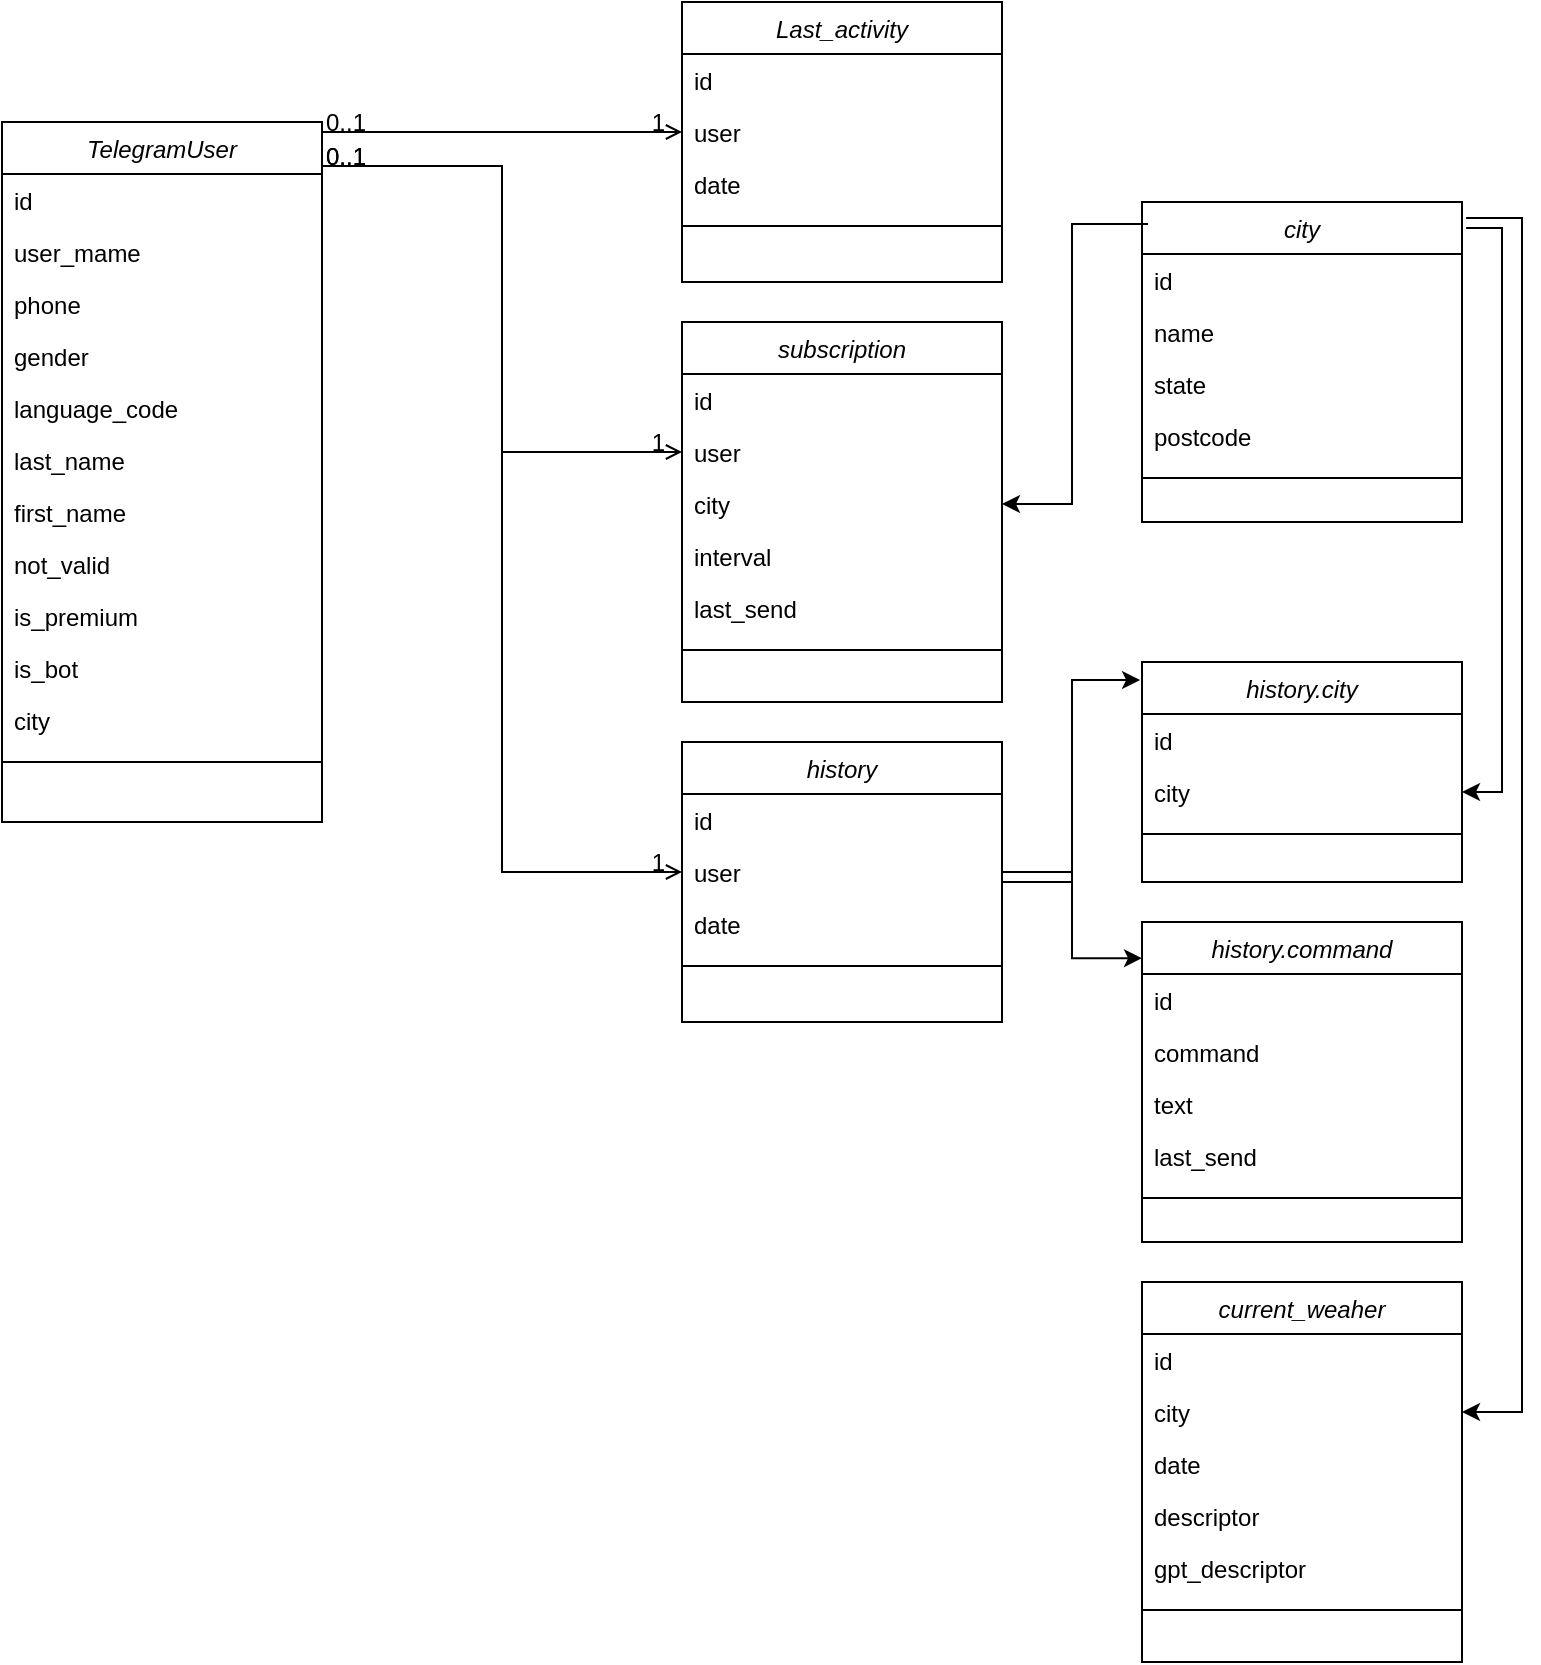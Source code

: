<mxfile version="22.1.17" type="device">
  <diagram id="C5RBs43oDa-KdzZeNtuy" name="Page-1">
    <mxGraphModel dx="1434" dy="841" grid="1" gridSize="10" guides="1" tooltips="1" connect="1" arrows="1" fold="1" page="1" pageScale="1" pageWidth="827" pageHeight="1169" math="0" shadow="0">
      <root>
        <mxCell id="WIyWlLk6GJQsqaUBKTNV-0" />
        <mxCell id="WIyWlLk6GJQsqaUBKTNV-1" parent="WIyWlLk6GJQsqaUBKTNV-0" />
        <mxCell id="zkfFHV4jXpPFQw0GAbJ--0" value="TelegramUser" style="swimlane;fontStyle=2;align=center;verticalAlign=top;childLayout=stackLayout;horizontal=1;startSize=26;horizontalStack=0;resizeParent=1;resizeLast=0;collapsible=1;marginBottom=0;rounded=0;shadow=0;strokeWidth=1;" parent="WIyWlLk6GJQsqaUBKTNV-1" vertex="1">
          <mxGeometry x="180" y="170" width="160" height="350" as="geometry">
            <mxRectangle x="230" y="140" width="160" height="26" as="alternateBounds" />
          </mxGeometry>
        </mxCell>
        <mxCell id="zkfFHV4jXpPFQw0GAbJ--1" value="id" style="text;align=left;verticalAlign=top;spacingLeft=4;spacingRight=4;overflow=hidden;rotatable=0;points=[[0,0.5],[1,0.5]];portConstraint=eastwest;" parent="zkfFHV4jXpPFQw0GAbJ--0" vertex="1">
          <mxGeometry y="26" width="160" height="26" as="geometry" />
        </mxCell>
        <mxCell id="aUp8iWZZYFViFt8VFNw_-6" value="user_mame" style="text;align=left;verticalAlign=top;spacingLeft=4;spacingRight=4;overflow=hidden;rotatable=0;points=[[0,0.5],[1,0.5]];portConstraint=eastwest;" parent="zkfFHV4jXpPFQw0GAbJ--0" vertex="1">
          <mxGeometry y="52" width="160" height="26" as="geometry" />
        </mxCell>
        <mxCell id="zkfFHV4jXpPFQw0GAbJ--2" value="phone" style="text;align=left;verticalAlign=top;spacingLeft=4;spacingRight=4;overflow=hidden;rotatable=0;points=[[0,0.5],[1,0.5]];portConstraint=eastwest;rounded=0;shadow=0;html=0;" parent="zkfFHV4jXpPFQw0GAbJ--0" vertex="1">
          <mxGeometry y="78" width="160" height="26" as="geometry" />
        </mxCell>
        <mxCell id="zkfFHV4jXpPFQw0GAbJ--3" value="gender" style="text;align=left;verticalAlign=top;spacingLeft=4;spacingRight=4;overflow=hidden;rotatable=0;points=[[0,0.5],[1,0.5]];portConstraint=eastwest;rounded=0;shadow=0;html=0;" parent="zkfFHV4jXpPFQw0GAbJ--0" vertex="1">
          <mxGeometry y="104" width="160" height="26" as="geometry" />
        </mxCell>
        <mxCell id="aUp8iWZZYFViFt8VFNw_-0" value="language_code" style="text;align=left;verticalAlign=top;spacingLeft=4;spacingRight=4;overflow=hidden;rotatable=0;points=[[0,0.5],[1,0.5]];portConstraint=eastwest;rounded=0;shadow=0;html=0;" parent="zkfFHV4jXpPFQw0GAbJ--0" vertex="1">
          <mxGeometry y="130" width="160" height="26" as="geometry" />
        </mxCell>
        <mxCell id="aUp8iWZZYFViFt8VFNw_-1" value="last_name" style="text;align=left;verticalAlign=top;spacingLeft=4;spacingRight=4;overflow=hidden;rotatable=0;points=[[0,0.5],[1,0.5]];portConstraint=eastwest;rounded=0;shadow=0;html=0;" parent="zkfFHV4jXpPFQw0GAbJ--0" vertex="1">
          <mxGeometry y="156" width="160" height="26" as="geometry" />
        </mxCell>
        <mxCell id="aUp8iWZZYFViFt8VFNw_-2" value="first_name" style="text;align=left;verticalAlign=top;spacingLeft=4;spacingRight=4;overflow=hidden;rotatable=0;points=[[0,0.5],[1,0.5]];portConstraint=eastwest;rounded=0;shadow=0;html=0;" parent="zkfFHV4jXpPFQw0GAbJ--0" vertex="1">
          <mxGeometry y="182" width="160" height="26" as="geometry" />
        </mxCell>
        <mxCell id="aUp8iWZZYFViFt8VFNw_-3" value="not_valid" style="text;align=left;verticalAlign=top;spacingLeft=4;spacingRight=4;overflow=hidden;rotatable=0;points=[[0,0.5],[1,0.5]];portConstraint=eastwest;rounded=0;shadow=0;html=0;" parent="zkfFHV4jXpPFQw0GAbJ--0" vertex="1">
          <mxGeometry y="208" width="160" height="26" as="geometry" />
        </mxCell>
        <mxCell id="aUp8iWZZYFViFt8VFNw_-4" value="is_premium" style="text;align=left;verticalAlign=top;spacingLeft=4;spacingRight=4;overflow=hidden;rotatable=0;points=[[0,0.5],[1,0.5]];portConstraint=eastwest;rounded=0;shadow=0;html=0;" parent="zkfFHV4jXpPFQw0GAbJ--0" vertex="1">
          <mxGeometry y="234" width="160" height="26" as="geometry" />
        </mxCell>
        <mxCell id="aUp8iWZZYFViFt8VFNw_-5" value="is_bot" style="text;align=left;verticalAlign=top;spacingLeft=4;spacingRight=4;overflow=hidden;rotatable=0;points=[[0,0.5],[1,0.5]];portConstraint=eastwest;rounded=0;shadow=0;html=0;" parent="zkfFHV4jXpPFQw0GAbJ--0" vertex="1">
          <mxGeometry y="260" width="160" height="26" as="geometry" />
        </mxCell>
        <mxCell id="aUp8iWZZYFViFt8VFNw_-47" value="city" style="text;align=left;verticalAlign=top;spacingLeft=4;spacingRight=4;overflow=hidden;rotatable=0;points=[[0,0.5],[1,0.5]];portConstraint=eastwest;rounded=0;shadow=0;html=0;" parent="zkfFHV4jXpPFQw0GAbJ--0" vertex="1">
          <mxGeometry y="286" width="160" height="26" as="geometry" />
        </mxCell>
        <mxCell id="zkfFHV4jXpPFQw0GAbJ--4" value="" style="line;html=1;strokeWidth=1;align=left;verticalAlign=middle;spacingTop=-1;spacingLeft=3;spacingRight=3;rotatable=0;labelPosition=right;points=[];portConstraint=eastwest;" parent="zkfFHV4jXpPFQw0GAbJ--0" vertex="1">
          <mxGeometry y="312" width="160" height="16" as="geometry" />
        </mxCell>
        <mxCell id="zkfFHV4jXpPFQw0GAbJ--26" value="" style="endArrow=open;shadow=0;strokeWidth=1;rounded=0;endFill=1;edgeStyle=elbowEdgeStyle;elbow=vertical;entryX=0;entryY=0.5;entryDx=0;entryDy=0;" parent="WIyWlLk6GJQsqaUBKTNV-1" source="zkfFHV4jXpPFQw0GAbJ--0" target="aUp8iWZZYFViFt8VFNw_-9" edge="1">
          <mxGeometry x="0.5" y="41" relative="1" as="geometry">
            <mxPoint x="380" y="192" as="sourcePoint" />
            <mxPoint x="508" y="189" as="targetPoint" />
            <mxPoint x="-40" y="32" as="offset" />
          </mxGeometry>
        </mxCell>
        <mxCell id="zkfFHV4jXpPFQw0GAbJ--27" value="0..1" style="resizable=0;align=left;verticalAlign=bottom;labelBackgroundColor=none;fontSize=12;" parent="zkfFHV4jXpPFQw0GAbJ--26" connectable="0" vertex="1">
          <mxGeometry x="-1" relative="1" as="geometry">
            <mxPoint y="4" as="offset" />
          </mxGeometry>
        </mxCell>
        <mxCell id="zkfFHV4jXpPFQw0GAbJ--28" value="1" style="resizable=0;align=right;verticalAlign=bottom;labelBackgroundColor=none;fontSize=12;" parent="zkfFHV4jXpPFQw0GAbJ--26" connectable="0" vertex="1">
          <mxGeometry x="1" relative="1" as="geometry">
            <mxPoint x="-7" y="4" as="offset" />
          </mxGeometry>
        </mxCell>
        <mxCell id="aUp8iWZZYFViFt8VFNw_-7" value="Last_activity" style="swimlane;fontStyle=2;align=center;verticalAlign=top;childLayout=stackLayout;horizontal=1;startSize=26;horizontalStack=0;resizeParent=1;resizeLast=0;collapsible=1;marginBottom=0;rounded=0;shadow=0;strokeWidth=1;" parent="WIyWlLk6GJQsqaUBKTNV-1" vertex="1">
          <mxGeometry x="520" y="110" width="160" height="140" as="geometry">
            <mxRectangle x="230" y="140" width="160" height="26" as="alternateBounds" />
          </mxGeometry>
        </mxCell>
        <mxCell id="aUp8iWZZYFViFt8VFNw_-8" value="id" style="text;align=left;verticalAlign=top;spacingLeft=4;spacingRight=4;overflow=hidden;rotatable=0;points=[[0,0.5],[1,0.5]];portConstraint=eastwest;" parent="aUp8iWZZYFViFt8VFNw_-7" vertex="1">
          <mxGeometry y="26" width="160" height="26" as="geometry" />
        </mxCell>
        <mxCell id="aUp8iWZZYFViFt8VFNw_-9" value="user" style="text;align=left;verticalAlign=top;spacingLeft=4;spacingRight=4;overflow=hidden;rotatable=0;points=[[0,0.5],[1,0.5]];portConstraint=eastwest;" parent="aUp8iWZZYFViFt8VFNw_-7" vertex="1">
          <mxGeometry y="52" width="160" height="26" as="geometry" />
        </mxCell>
        <mxCell id="aUp8iWZZYFViFt8VFNw_-10" value="date" style="text;align=left;verticalAlign=top;spacingLeft=4;spacingRight=4;overflow=hidden;rotatable=0;points=[[0,0.5],[1,0.5]];portConstraint=eastwest;rounded=0;shadow=0;html=0;" parent="aUp8iWZZYFViFt8VFNw_-7" vertex="1">
          <mxGeometry y="78" width="160" height="26" as="geometry" />
        </mxCell>
        <mxCell id="aUp8iWZZYFViFt8VFNw_-18" value="" style="line;html=1;strokeWidth=1;align=left;verticalAlign=middle;spacingTop=-1;spacingLeft=3;spacingRight=3;rotatable=0;labelPosition=right;points=[];portConstraint=eastwest;" parent="aUp8iWZZYFViFt8VFNw_-7" vertex="1">
          <mxGeometry y="104" width="160" height="16" as="geometry" />
        </mxCell>
        <mxCell id="aUp8iWZZYFViFt8VFNw_-20" value="subscription" style="swimlane;fontStyle=2;align=center;verticalAlign=top;childLayout=stackLayout;horizontal=1;startSize=26;horizontalStack=0;resizeParent=1;resizeLast=0;collapsible=1;marginBottom=0;rounded=0;shadow=0;strokeWidth=1;" parent="WIyWlLk6GJQsqaUBKTNV-1" vertex="1">
          <mxGeometry x="520" y="270" width="160" height="190" as="geometry">
            <mxRectangle x="230" y="140" width="160" height="26" as="alternateBounds" />
          </mxGeometry>
        </mxCell>
        <mxCell id="aUp8iWZZYFViFt8VFNw_-21" value="id" style="text;align=left;verticalAlign=top;spacingLeft=4;spacingRight=4;overflow=hidden;rotatable=0;points=[[0,0.5],[1,0.5]];portConstraint=eastwest;" parent="aUp8iWZZYFViFt8VFNw_-20" vertex="1">
          <mxGeometry y="26" width="160" height="26" as="geometry" />
        </mxCell>
        <mxCell id="aUp8iWZZYFViFt8VFNw_-22" value="user" style="text;align=left;verticalAlign=top;spacingLeft=4;spacingRight=4;overflow=hidden;rotatable=0;points=[[0,0.5],[1,0.5]];portConstraint=eastwest;" parent="aUp8iWZZYFViFt8VFNw_-20" vertex="1">
          <mxGeometry y="52" width="160" height="26" as="geometry" />
        </mxCell>
        <mxCell id="aUp8iWZZYFViFt8VFNw_-23" value="city" style="text;align=left;verticalAlign=top;spacingLeft=4;spacingRight=4;overflow=hidden;rotatable=0;points=[[0,0.5],[1,0.5]];portConstraint=eastwest;rounded=0;shadow=0;html=0;" parent="aUp8iWZZYFViFt8VFNw_-20" vertex="1">
          <mxGeometry y="78" width="160" height="26" as="geometry" />
        </mxCell>
        <mxCell id="aUp8iWZZYFViFt8VFNw_-24" value="interval" style="text;align=left;verticalAlign=top;spacingLeft=4;spacingRight=4;overflow=hidden;rotatable=0;points=[[0,0.5],[1,0.5]];portConstraint=eastwest;rounded=0;shadow=0;html=0;" parent="aUp8iWZZYFViFt8VFNw_-20" vertex="1">
          <mxGeometry y="104" width="160" height="26" as="geometry" />
        </mxCell>
        <mxCell id="aUp8iWZZYFViFt8VFNw_-25" value="last_send" style="text;align=left;verticalAlign=top;spacingLeft=4;spacingRight=4;overflow=hidden;rotatable=0;points=[[0,0.5],[1,0.5]];portConstraint=eastwest;rounded=0;shadow=0;html=0;" parent="aUp8iWZZYFViFt8VFNw_-20" vertex="1">
          <mxGeometry y="130" width="160" height="26" as="geometry" />
        </mxCell>
        <mxCell id="aUp8iWZZYFViFt8VFNw_-31" value="" style="line;html=1;strokeWidth=1;align=left;verticalAlign=middle;spacingTop=-1;spacingLeft=3;spacingRight=3;rotatable=0;labelPosition=right;points=[];portConstraint=eastwest;" parent="aUp8iWZZYFViFt8VFNw_-20" vertex="1">
          <mxGeometry y="156" width="160" height="16" as="geometry" />
        </mxCell>
        <mxCell id="aUp8iWZZYFViFt8VFNw_-32" value="" style="endArrow=open;shadow=0;strokeWidth=1;rounded=0;endFill=1;edgeStyle=elbowEdgeStyle;entryX=0;entryY=0.5;entryDx=0;entryDy=0;exitX=1;exitY=0.063;exitDx=0;exitDy=0;exitPerimeter=0;" parent="WIyWlLk6GJQsqaUBKTNV-1" source="zkfFHV4jXpPFQw0GAbJ--0" target="aUp8iWZZYFViFt8VFNw_-22" edge="1">
          <mxGeometry x="0.5" y="41" relative="1" as="geometry">
            <mxPoint x="340" y="230.5" as="sourcePoint" />
            <mxPoint x="480" y="395.5" as="targetPoint" />
            <mxPoint x="-40" y="32" as="offset" />
          </mxGeometry>
        </mxCell>
        <mxCell id="aUp8iWZZYFViFt8VFNw_-33" value="0..1" style="resizable=0;align=left;verticalAlign=bottom;labelBackgroundColor=none;fontSize=12;" parent="aUp8iWZZYFViFt8VFNw_-32" connectable="0" vertex="1">
          <mxGeometry x="-1" relative="1" as="geometry">
            <mxPoint y="4" as="offset" />
          </mxGeometry>
        </mxCell>
        <mxCell id="aUp8iWZZYFViFt8VFNw_-34" value="1" style="resizable=0;align=right;verticalAlign=bottom;labelBackgroundColor=none;fontSize=12;" parent="aUp8iWZZYFViFt8VFNw_-32" connectable="0" vertex="1">
          <mxGeometry x="1" relative="1" as="geometry">
            <mxPoint x="-7" y="4" as="offset" />
          </mxGeometry>
        </mxCell>
        <mxCell id="aUp8iWZZYFViFt8VFNw_-37" value="history.command" style="swimlane;fontStyle=2;align=center;verticalAlign=top;childLayout=stackLayout;horizontal=1;startSize=26;horizontalStack=0;resizeParent=1;resizeLast=0;collapsible=1;marginBottom=0;rounded=0;shadow=0;strokeWidth=1;" parent="WIyWlLk6GJQsqaUBKTNV-1" vertex="1">
          <mxGeometry x="750" y="570" width="160" height="160" as="geometry">
            <mxRectangle x="230" y="140" width="160" height="26" as="alternateBounds" />
          </mxGeometry>
        </mxCell>
        <mxCell id="aUp8iWZZYFViFt8VFNw_-38" value="id" style="text;align=left;verticalAlign=top;spacingLeft=4;spacingRight=4;overflow=hidden;rotatable=0;points=[[0,0.5],[1,0.5]];portConstraint=eastwest;" parent="aUp8iWZZYFViFt8VFNw_-37" vertex="1">
          <mxGeometry y="26" width="160" height="26" as="geometry" />
        </mxCell>
        <mxCell id="aUp8iWZZYFViFt8VFNw_-40" value="command" style="text;align=left;verticalAlign=top;spacingLeft=4;spacingRight=4;overflow=hidden;rotatable=0;points=[[0,0.5],[1,0.5]];portConstraint=eastwest;rounded=0;shadow=0;html=0;" parent="aUp8iWZZYFViFt8VFNw_-37" vertex="1">
          <mxGeometry y="52" width="160" height="26" as="geometry" />
        </mxCell>
        <mxCell id="aUp8iWZZYFViFt8VFNw_-41" value="text" style="text;align=left;verticalAlign=top;spacingLeft=4;spacingRight=4;overflow=hidden;rotatable=0;points=[[0,0.5],[1,0.5]];portConstraint=eastwest;rounded=0;shadow=0;html=0;" parent="aUp8iWZZYFViFt8VFNw_-37" vertex="1">
          <mxGeometry y="78" width="160" height="26" as="geometry" />
        </mxCell>
        <mxCell id="aUp8iWZZYFViFt8VFNw_-42" value="last_send" style="text;align=left;verticalAlign=top;spacingLeft=4;spacingRight=4;overflow=hidden;rotatable=0;points=[[0,0.5],[1,0.5]];portConstraint=eastwest;rounded=0;shadow=0;html=0;" parent="aUp8iWZZYFViFt8VFNw_-37" vertex="1">
          <mxGeometry y="104" width="160" height="26" as="geometry" />
        </mxCell>
        <mxCell id="aUp8iWZZYFViFt8VFNw_-43" value="" style="line;html=1;strokeWidth=1;align=left;verticalAlign=middle;spacingTop=-1;spacingLeft=3;spacingRight=3;rotatable=0;labelPosition=right;points=[];portConstraint=eastwest;" parent="aUp8iWZZYFViFt8VFNw_-37" vertex="1">
          <mxGeometry y="130" width="160" height="16" as="geometry" />
        </mxCell>
        <mxCell id="aUp8iWZZYFViFt8VFNw_-44" value="" style="endArrow=open;shadow=0;strokeWidth=1;rounded=0;endFill=1;edgeStyle=elbowEdgeStyle;entryX=0;entryY=0.5;entryDx=0;entryDy=0;exitX=1;exitY=0.063;exitDx=0;exitDy=0;exitPerimeter=0;" parent="WIyWlLk6GJQsqaUBKTNV-1" source="zkfFHV4jXpPFQw0GAbJ--0" edge="1">
          <mxGeometry x="0.5" y="41" relative="1" as="geometry">
            <mxPoint x="350" y="200" as="sourcePoint" />
            <mxPoint x="520" y="545" as="targetPoint" />
            <mxPoint x="-40" y="32" as="offset" />
            <Array as="points">
              <mxPoint x="430" y="370" />
            </Array>
          </mxGeometry>
        </mxCell>
        <mxCell id="aUp8iWZZYFViFt8VFNw_-45" value="0..1" style="resizable=0;align=left;verticalAlign=bottom;labelBackgroundColor=none;fontSize=12;" parent="aUp8iWZZYFViFt8VFNw_-44" connectable="0" vertex="1">
          <mxGeometry x="-1" relative="1" as="geometry">
            <mxPoint y="4" as="offset" />
          </mxGeometry>
        </mxCell>
        <mxCell id="aUp8iWZZYFViFt8VFNw_-46" value="1" style="resizable=0;align=right;verticalAlign=bottom;labelBackgroundColor=none;fontSize=12;" parent="aUp8iWZZYFViFt8VFNw_-44" connectable="0" vertex="1">
          <mxGeometry x="1" relative="1" as="geometry">
            <mxPoint x="-7" y="4" as="offset" />
          </mxGeometry>
        </mxCell>
        <mxCell id="aUp8iWZZYFViFt8VFNw_-48" value="history.city" style="swimlane;fontStyle=2;align=center;verticalAlign=top;childLayout=stackLayout;horizontal=1;startSize=26;horizontalStack=0;resizeParent=1;resizeLast=0;collapsible=1;marginBottom=0;rounded=0;shadow=0;strokeWidth=1;" parent="WIyWlLk6GJQsqaUBKTNV-1" vertex="1">
          <mxGeometry x="750" y="440" width="160" height="110" as="geometry">
            <mxRectangle x="230" y="140" width="160" height="26" as="alternateBounds" />
          </mxGeometry>
        </mxCell>
        <mxCell id="aUp8iWZZYFViFt8VFNw_-49" value="id" style="text;align=left;verticalAlign=top;spacingLeft=4;spacingRight=4;overflow=hidden;rotatable=0;points=[[0,0.5],[1,0.5]];portConstraint=eastwest;" parent="aUp8iWZZYFViFt8VFNw_-48" vertex="1">
          <mxGeometry y="26" width="160" height="26" as="geometry" />
        </mxCell>
        <mxCell id="aUp8iWZZYFViFt8VFNw_-51" value="city&#xa;" style="text;align=left;verticalAlign=top;spacingLeft=4;spacingRight=4;overflow=hidden;rotatable=0;points=[[0,0.5],[1,0.5]];portConstraint=eastwest;rounded=0;shadow=0;html=0;" parent="aUp8iWZZYFViFt8VFNw_-48" vertex="1">
          <mxGeometry y="52" width="160" height="26" as="geometry" />
        </mxCell>
        <mxCell id="aUp8iWZZYFViFt8VFNw_-54" value="" style="line;html=1;strokeWidth=1;align=left;verticalAlign=middle;spacingTop=-1;spacingLeft=3;spacingRight=3;rotatable=0;labelPosition=right;points=[];portConstraint=eastwest;" parent="aUp8iWZZYFViFt8VFNw_-48" vertex="1">
          <mxGeometry y="78" width="160" height="16" as="geometry" />
        </mxCell>
        <mxCell id="aUp8iWZZYFViFt8VFNw_-58" value="history" style="swimlane;fontStyle=2;align=center;verticalAlign=top;childLayout=stackLayout;horizontal=1;startSize=26;horizontalStack=0;resizeParent=1;resizeLast=0;collapsible=1;marginBottom=0;rounded=0;shadow=0;strokeWidth=1;" parent="WIyWlLk6GJQsqaUBKTNV-1" vertex="1">
          <mxGeometry x="520" y="480" width="160" height="140" as="geometry">
            <mxRectangle x="230" y="140" width="160" height="26" as="alternateBounds" />
          </mxGeometry>
        </mxCell>
        <mxCell id="aUp8iWZZYFViFt8VFNw_-59" value="id" style="text;align=left;verticalAlign=top;spacingLeft=4;spacingRight=4;overflow=hidden;rotatable=0;points=[[0,0.5],[1,0.5]];portConstraint=eastwest;" parent="aUp8iWZZYFViFt8VFNw_-58" vertex="1">
          <mxGeometry y="26" width="160" height="26" as="geometry" />
        </mxCell>
        <mxCell id="aUp8iWZZYFViFt8VFNw_-60" value="user" style="text;align=left;verticalAlign=top;spacingLeft=4;spacingRight=4;overflow=hidden;rotatable=0;points=[[0,0.5],[1,0.5]];portConstraint=eastwest;" parent="aUp8iWZZYFViFt8VFNw_-58" vertex="1">
          <mxGeometry y="52" width="160" height="26" as="geometry" />
        </mxCell>
        <mxCell id="aUp8iWZZYFViFt8VFNw_-61" value="date" style="text;align=left;verticalAlign=top;spacingLeft=4;spacingRight=4;overflow=hidden;rotatable=0;points=[[0,0.5],[1,0.5]];portConstraint=eastwest;rounded=0;shadow=0;html=0;" parent="aUp8iWZZYFViFt8VFNw_-58" vertex="1">
          <mxGeometry y="78" width="160" height="26" as="geometry" />
        </mxCell>
        <mxCell id="aUp8iWZZYFViFt8VFNw_-62" value="" style="line;html=1;strokeWidth=1;align=left;verticalAlign=middle;spacingTop=-1;spacingLeft=3;spacingRight=3;rotatable=0;labelPosition=right;points=[];portConstraint=eastwest;" parent="aUp8iWZZYFViFt8VFNw_-58" vertex="1">
          <mxGeometry y="104" width="160" height="16" as="geometry" />
        </mxCell>
        <mxCell id="aUp8iWZZYFViFt8VFNw_-63" style="edgeStyle=orthogonalEdgeStyle;rounded=0;orthogonalLoop=1;jettySize=auto;html=1;entryX=-0.006;entryY=0.082;entryDx=0;entryDy=0;entryPerimeter=0;" parent="WIyWlLk6GJQsqaUBKTNV-1" source="aUp8iWZZYFViFt8VFNw_-58" target="aUp8iWZZYFViFt8VFNw_-48" edge="1">
          <mxGeometry relative="1" as="geometry" />
        </mxCell>
        <mxCell id="aUp8iWZZYFViFt8VFNw_-64" style="edgeStyle=orthogonalEdgeStyle;rounded=0;orthogonalLoop=1;jettySize=auto;html=1;entryX=0;entryY=0.113;entryDx=0;entryDy=0;entryPerimeter=0;" parent="WIyWlLk6GJQsqaUBKTNV-1" source="aUp8iWZZYFViFt8VFNw_-60" target="aUp8iWZZYFViFt8VFNw_-37" edge="1">
          <mxGeometry relative="1" as="geometry" />
        </mxCell>
        <mxCell id="aUp8iWZZYFViFt8VFNw_-72" style="edgeStyle=orthogonalEdgeStyle;rounded=0;orthogonalLoop=1;jettySize=auto;html=1;exitX=1.013;exitY=0.081;exitDx=0;exitDy=0;exitPerimeter=0;" parent="WIyWlLk6GJQsqaUBKTNV-1" source="aUp8iWZZYFViFt8VFNw_-65" target="aUp8iWZZYFViFt8VFNw_-51" edge="1">
          <mxGeometry relative="1" as="geometry">
            <Array as="points">
              <mxPoint x="930" y="223" />
              <mxPoint x="930" y="505" />
            </Array>
          </mxGeometry>
        </mxCell>
        <mxCell id="aUp8iWZZYFViFt8VFNw_-65" value="city" style="swimlane;fontStyle=2;align=center;verticalAlign=top;childLayout=stackLayout;horizontal=1;startSize=26;horizontalStack=0;resizeParent=1;resizeLast=0;collapsible=1;marginBottom=0;rounded=0;shadow=0;strokeWidth=1;" parent="WIyWlLk6GJQsqaUBKTNV-1" vertex="1">
          <mxGeometry x="750" y="210" width="160" height="160" as="geometry">
            <mxRectangle x="230" y="140" width="160" height="26" as="alternateBounds" />
          </mxGeometry>
        </mxCell>
        <mxCell id="aUp8iWZZYFViFt8VFNw_-66" value="id" style="text;align=left;verticalAlign=top;spacingLeft=4;spacingRight=4;overflow=hidden;rotatable=0;points=[[0,0.5],[1,0.5]];portConstraint=eastwest;" parent="aUp8iWZZYFViFt8VFNw_-65" vertex="1">
          <mxGeometry y="26" width="160" height="26" as="geometry" />
        </mxCell>
        <mxCell id="aUp8iWZZYFViFt8VFNw_-67" value="name&#xa;" style="text;align=left;verticalAlign=top;spacingLeft=4;spacingRight=4;overflow=hidden;rotatable=0;points=[[0,0.5],[1,0.5]];portConstraint=eastwest;rounded=0;shadow=0;html=0;" parent="aUp8iWZZYFViFt8VFNw_-65" vertex="1">
          <mxGeometry y="52" width="160" height="26" as="geometry" />
        </mxCell>
        <mxCell id="aUp8iWZZYFViFt8VFNw_-69" value="state&#xa;" style="text;align=left;verticalAlign=top;spacingLeft=4;spacingRight=4;overflow=hidden;rotatable=0;points=[[0,0.5],[1,0.5]];portConstraint=eastwest;rounded=0;shadow=0;html=0;" parent="aUp8iWZZYFViFt8VFNw_-65" vertex="1">
          <mxGeometry y="78" width="160" height="26" as="geometry" />
        </mxCell>
        <mxCell id="aUp8iWZZYFViFt8VFNw_-70" value="postcode" style="text;align=left;verticalAlign=top;spacingLeft=4;spacingRight=4;overflow=hidden;rotatable=0;points=[[0,0.5],[1,0.5]];portConstraint=eastwest;rounded=0;shadow=0;html=0;" parent="aUp8iWZZYFViFt8VFNw_-65" vertex="1">
          <mxGeometry y="104" width="160" height="26" as="geometry" />
        </mxCell>
        <mxCell id="aUp8iWZZYFViFt8VFNw_-68" value="" style="line;html=1;strokeWidth=1;align=left;verticalAlign=middle;spacingTop=-1;spacingLeft=3;spacingRight=3;rotatable=0;labelPosition=right;points=[];portConstraint=eastwest;" parent="aUp8iWZZYFViFt8VFNw_-65" vertex="1">
          <mxGeometry y="130" width="160" height="16" as="geometry" />
        </mxCell>
        <mxCell id="aUp8iWZZYFViFt8VFNw_-71" style="edgeStyle=orthogonalEdgeStyle;rounded=0;orthogonalLoop=1;jettySize=auto;html=1;exitX=0.019;exitY=0.069;exitDx=0;exitDy=0;entryX=1;entryY=0.5;entryDx=0;entryDy=0;exitPerimeter=0;" parent="WIyWlLk6GJQsqaUBKTNV-1" source="aUp8iWZZYFViFt8VFNw_-65" target="aUp8iWZZYFViFt8VFNw_-23" edge="1">
          <mxGeometry relative="1" as="geometry" />
        </mxCell>
        <mxCell id="aUp8iWZZYFViFt8VFNw_-73" value="current_weaher" style="swimlane;fontStyle=2;align=center;verticalAlign=top;childLayout=stackLayout;horizontal=1;startSize=26;horizontalStack=0;resizeParent=1;resizeLast=0;collapsible=1;marginBottom=0;rounded=0;shadow=0;strokeWidth=1;" parent="WIyWlLk6GJQsqaUBKTNV-1" vertex="1">
          <mxGeometry x="750" y="750" width="160" height="190" as="geometry">
            <mxRectangle x="230" y="140" width="160" height="26" as="alternateBounds" />
          </mxGeometry>
        </mxCell>
        <mxCell id="aUp8iWZZYFViFt8VFNw_-74" value="id" style="text;align=left;verticalAlign=top;spacingLeft=4;spacingRight=4;overflow=hidden;rotatable=0;points=[[0,0.5],[1,0.5]];portConstraint=eastwest;" parent="aUp8iWZZYFViFt8VFNw_-73" vertex="1">
          <mxGeometry y="26" width="160" height="26" as="geometry" />
        </mxCell>
        <mxCell id="aUp8iWZZYFViFt8VFNw_-75" value="city" style="text;align=left;verticalAlign=top;spacingLeft=4;spacingRight=4;overflow=hidden;rotatable=0;points=[[0,0.5],[1,0.5]];portConstraint=eastwest;rounded=0;shadow=0;html=0;" parent="aUp8iWZZYFViFt8VFNw_-73" vertex="1">
          <mxGeometry y="52" width="160" height="26" as="geometry" />
        </mxCell>
        <mxCell id="aUp8iWZZYFViFt8VFNw_-76" value="date&#xa;" style="text;align=left;verticalAlign=top;spacingLeft=4;spacingRight=4;overflow=hidden;rotatable=0;points=[[0,0.5],[1,0.5]];portConstraint=eastwest;rounded=0;shadow=0;html=0;" parent="aUp8iWZZYFViFt8VFNw_-73" vertex="1">
          <mxGeometry y="78" width="160" height="26" as="geometry" />
        </mxCell>
        <mxCell id="aUp8iWZZYFViFt8VFNw_-81" value="descriptor" style="text;align=left;verticalAlign=top;spacingLeft=4;spacingRight=4;overflow=hidden;rotatable=0;points=[[0,0.5],[1,0.5]];portConstraint=eastwest;rounded=0;shadow=0;html=0;" parent="aUp8iWZZYFViFt8VFNw_-73" vertex="1">
          <mxGeometry y="104" width="160" height="26" as="geometry" />
        </mxCell>
        <mxCell id="MWo6eAjsL3A92gtnB-Qx-1" value="gpt_descriptor" style="text;align=left;verticalAlign=top;spacingLeft=4;spacingRight=4;overflow=hidden;rotatable=0;points=[[0,0.5],[1,0.5]];portConstraint=eastwest;rounded=0;shadow=0;html=0;" vertex="1" parent="aUp8iWZZYFViFt8VFNw_-73">
          <mxGeometry y="130" width="160" height="26" as="geometry" />
        </mxCell>
        <mxCell id="aUp8iWZZYFViFt8VFNw_-78" value="" style="line;html=1;strokeWidth=1;align=left;verticalAlign=middle;spacingTop=-1;spacingLeft=3;spacingRight=3;rotatable=0;labelPosition=right;points=[];portConstraint=eastwest;" parent="aUp8iWZZYFViFt8VFNw_-73" vertex="1">
          <mxGeometry y="156" width="160" height="16" as="geometry" />
        </mxCell>
        <mxCell id="aUp8iWZZYFViFt8VFNw_-80" style="edgeStyle=orthogonalEdgeStyle;rounded=0;orthogonalLoop=1;jettySize=auto;html=1;exitX=1.013;exitY=0.05;exitDx=0;exitDy=0;entryX=1;entryY=0.5;entryDx=0;entryDy=0;exitPerimeter=0;" parent="WIyWlLk6GJQsqaUBKTNV-1" source="aUp8iWZZYFViFt8VFNw_-65" target="aUp8iWZZYFViFt8VFNw_-75" edge="1">
          <mxGeometry relative="1" as="geometry">
            <Array as="points">
              <mxPoint x="940" y="218" />
              <mxPoint x="940" y="815" />
            </Array>
          </mxGeometry>
        </mxCell>
      </root>
    </mxGraphModel>
  </diagram>
</mxfile>

